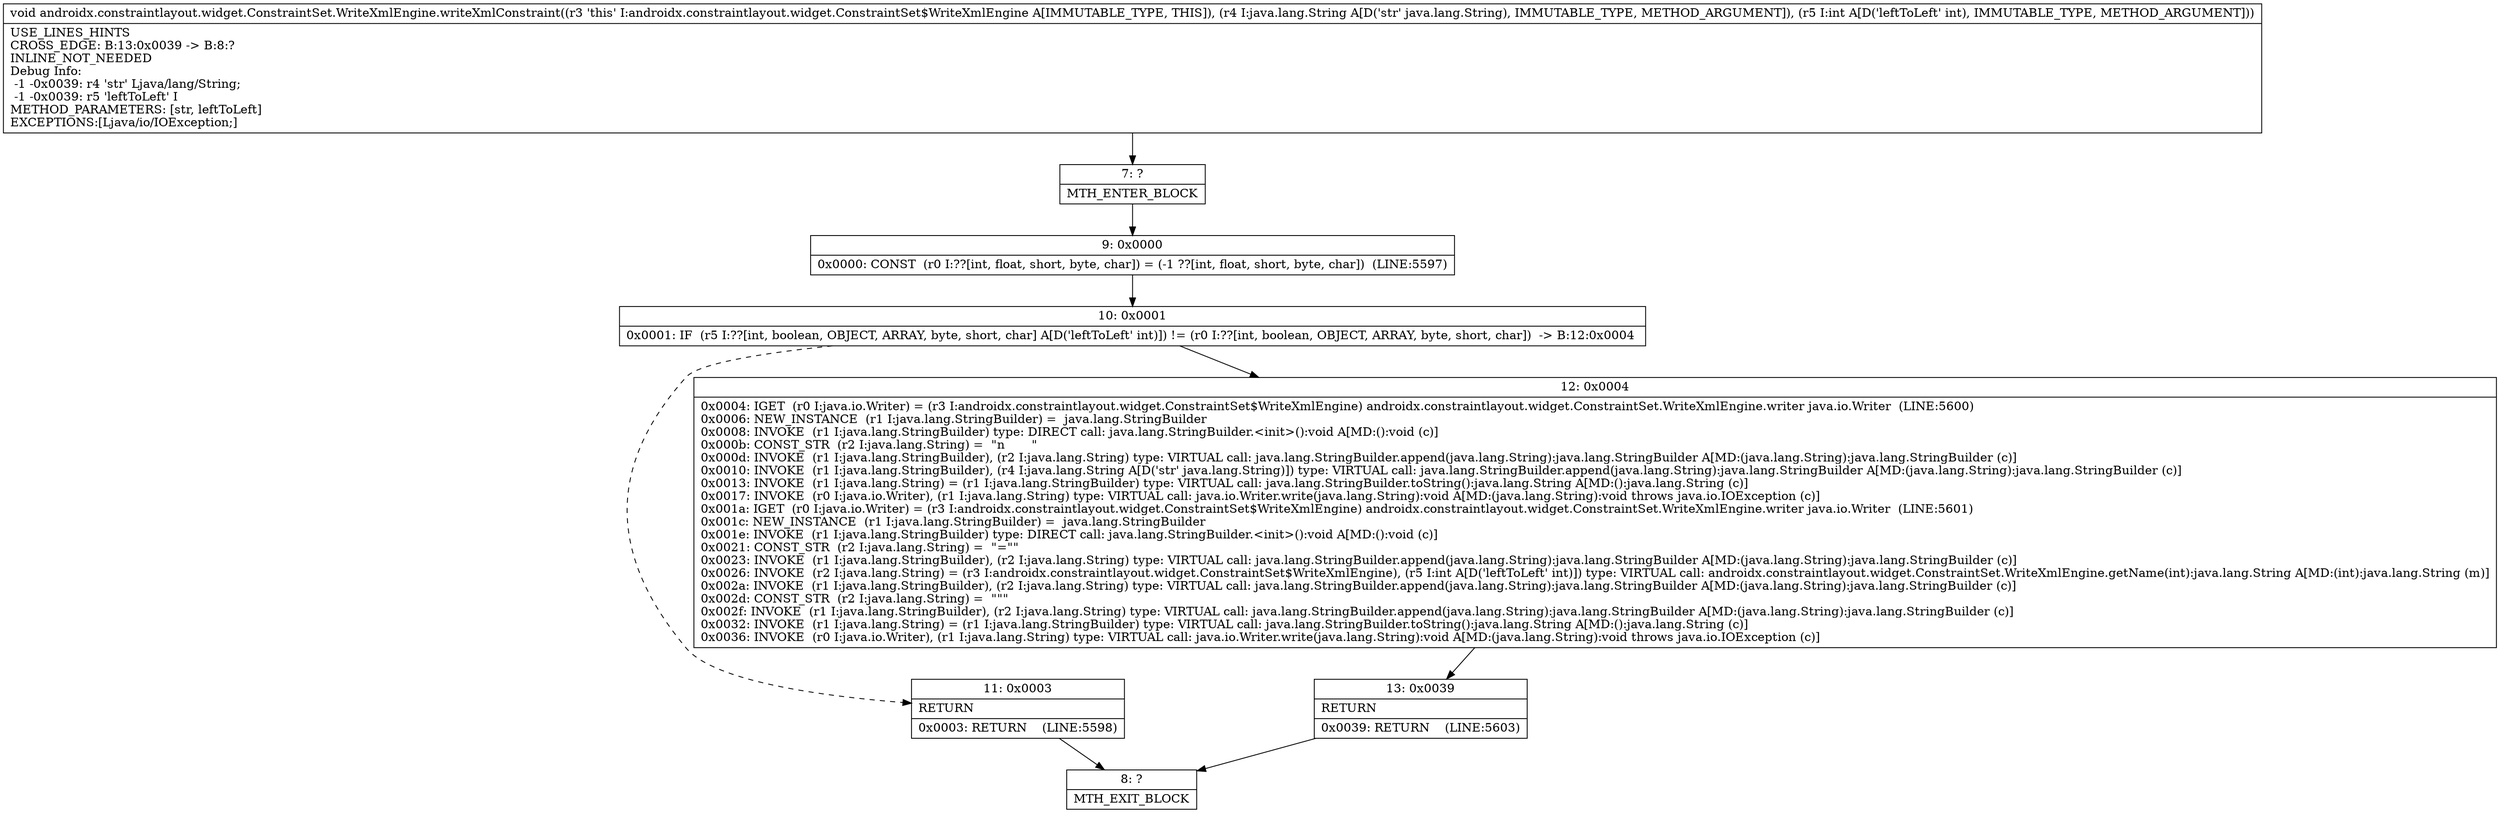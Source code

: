 digraph "CFG forandroidx.constraintlayout.widget.ConstraintSet.WriteXmlEngine.writeXmlConstraint(Ljava\/lang\/String;I)V" {
Node_7 [shape=record,label="{7\:\ ?|MTH_ENTER_BLOCK\l}"];
Node_9 [shape=record,label="{9\:\ 0x0000|0x0000: CONST  (r0 I:??[int, float, short, byte, char]) = (\-1 ??[int, float, short, byte, char])  (LINE:5597)\l}"];
Node_10 [shape=record,label="{10\:\ 0x0001|0x0001: IF  (r5 I:??[int, boolean, OBJECT, ARRAY, byte, short, char] A[D('leftToLeft' int)]) != (r0 I:??[int, boolean, OBJECT, ARRAY, byte, short, char])  \-\> B:12:0x0004 \l}"];
Node_11 [shape=record,label="{11\:\ 0x0003|RETURN\l|0x0003: RETURN    (LINE:5598)\l}"];
Node_8 [shape=record,label="{8\:\ ?|MTH_EXIT_BLOCK\l}"];
Node_12 [shape=record,label="{12\:\ 0x0004|0x0004: IGET  (r0 I:java.io.Writer) = (r3 I:androidx.constraintlayout.widget.ConstraintSet$WriteXmlEngine) androidx.constraintlayout.widget.ConstraintSet.WriteXmlEngine.writer java.io.Writer  (LINE:5600)\l0x0006: NEW_INSTANCE  (r1 I:java.lang.StringBuilder) =  java.lang.StringBuilder \l0x0008: INVOKE  (r1 I:java.lang.StringBuilder) type: DIRECT call: java.lang.StringBuilder.\<init\>():void A[MD:():void (c)]\l0x000b: CONST_STR  (r2 I:java.lang.String) =  \"n       \" \l0x000d: INVOKE  (r1 I:java.lang.StringBuilder), (r2 I:java.lang.String) type: VIRTUAL call: java.lang.StringBuilder.append(java.lang.String):java.lang.StringBuilder A[MD:(java.lang.String):java.lang.StringBuilder (c)]\l0x0010: INVOKE  (r1 I:java.lang.StringBuilder), (r4 I:java.lang.String A[D('str' java.lang.String)]) type: VIRTUAL call: java.lang.StringBuilder.append(java.lang.String):java.lang.StringBuilder A[MD:(java.lang.String):java.lang.StringBuilder (c)]\l0x0013: INVOKE  (r1 I:java.lang.String) = (r1 I:java.lang.StringBuilder) type: VIRTUAL call: java.lang.StringBuilder.toString():java.lang.String A[MD:():java.lang.String (c)]\l0x0017: INVOKE  (r0 I:java.io.Writer), (r1 I:java.lang.String) type: VIRTUAL call: java.io.Writer.write(java.lang.String):void A[MD:(java.lang.String):void throws java.io.IOException (c)]\l0x001a: IGET  (r0 I:java.io.Writer) = (r3 I:androidx.constraintlayout.widget.ConstraintSet$WriteXmlEngine) androidx.constraintlayout.widget.ConstraintSet.WriteXmlEngine.writer java.io.Writer  (LINE:5601)\l0x001c: NEW_INSTANCE  (r1 I:java.lang.StringBuilder) =  java.lang.StringBuilder \l0x001e: INVOKE  (r1 I:java.lang.StringBuilder) type: DIRECT call: java.lang.StringBuilder.\<init\>():void A[MD:():void (c)]\l0x0021: CONST_STR  (r2 I:java.lang.String) =  \"=\"\" \l0x0023: INVOKE  (r1 I:java.lang.StringBuilder), (r2 I:java.lang.String) type: VIRTUAL call: java.lang.StringBuilder.append(java.lang.String):java.lang.StringBuilder A[MD:(java.lang.String):java.lang.StringBuilder (c)]\l0x0026: INVOKE  (r2 I:java.lang.String) = (r3 I:androidx.constraintlayout.widget.ConstraintSet$WriteXmlEngine), (r5 I:int A[D('leftToLeft' int)]) type: VIRTUAL call: androidx.constraintlayout.widget.ConstraintSet.WriteXmlEngine.getName(int):java.lang.String A[MD:(int):java.lang.String (m)]\l0x002a: INVOKE  (r1 I:java.lang.StringBuilder), (r2 I:java.lang.String) type: VIRTUAL call: java.lang.StringBuilder.append(java.lang.String):java.lang.StringBuilder A[MD:(java.lang.String):java.lang.StringBuilder (c)]\l0x002d: CONST_STR  (r2 I:java.lang.String) =  \"\"\" \l0x002f: INVOKE  (r1 I:java.lang.StringBuilder), (r2 I:java.lang.String) type: VIRTUAL call: java.lang.StringBuilder.append(java.lang.String):java.lang.StringBuilder A[MD:(java.lang.String):java.lang.StringBuilder (c)]\l0x0032: INVOKE  (r1 I:java.lang.String) = (r1 I:java.lang.StringBuilder) type: VIRTUAL call: java.lang.StringBuilder.toString():java.lang.String A[MD:():java.lang.String (c)]\l0x0036: INVOKE  (r0 I:java.io.Writer), (r1 I:java.lang.String) type: VIRTUAL call: java.io.Writer.write(java.lang.String):void A[MD:(java.lang.String):void throws java.io.IOException (c)]\l}"];
Node_13 [shape=record,label="{13\:\ 0x0039|RETURN\l|0x0039: RETURN    (LINE:5603)\l}"];
MethodNode[shape=record,label="{void androidx.constraintlayout.widget.ConstraintSet.WriteXmlEngine.writeXmlConstraint((r3 'this' I:androidx.constraintlayout.widget.ConstraintSet$WriteXmlEngine A[IMMUTABLE_TYPE, THIS]), (r4 I:java.lang.String A[D('str' java.lang.String), IMMUTABLE_TYPE, METHOD_ARGUMENT]), (r5 I:int A[D('leftToLeft' int), IMMUTABLE_TYPE, METHOD_ARGUMENT]))  | USE_LINES_HINTS\lCROSS_EDGE: B:13:0x0039 \-\> B:8:?\lINLINE_NOT_NEEDED\lDebug Info:\l  \-1 \-0x0039: r4 'str' Ljava\/lang\/String;\l  \-1 \-0x0039: r5 'leftToLeft' I\lMETHOD_PARAMETERS: [str, leftToLeft]\lEXCEPTIONS:[Ljava\/io\/IOException;]\l}"];
MethodNode -> Node_7;Node_7 -> Node_9;
Node_9 -> Node_10;
Node_10 -> Node_11[style=dashed];
Node_10 -> Node_12;
Node_11 -> Node_8;
Node_12 -> Node_13;
Node_13 -> Node_8;
}


